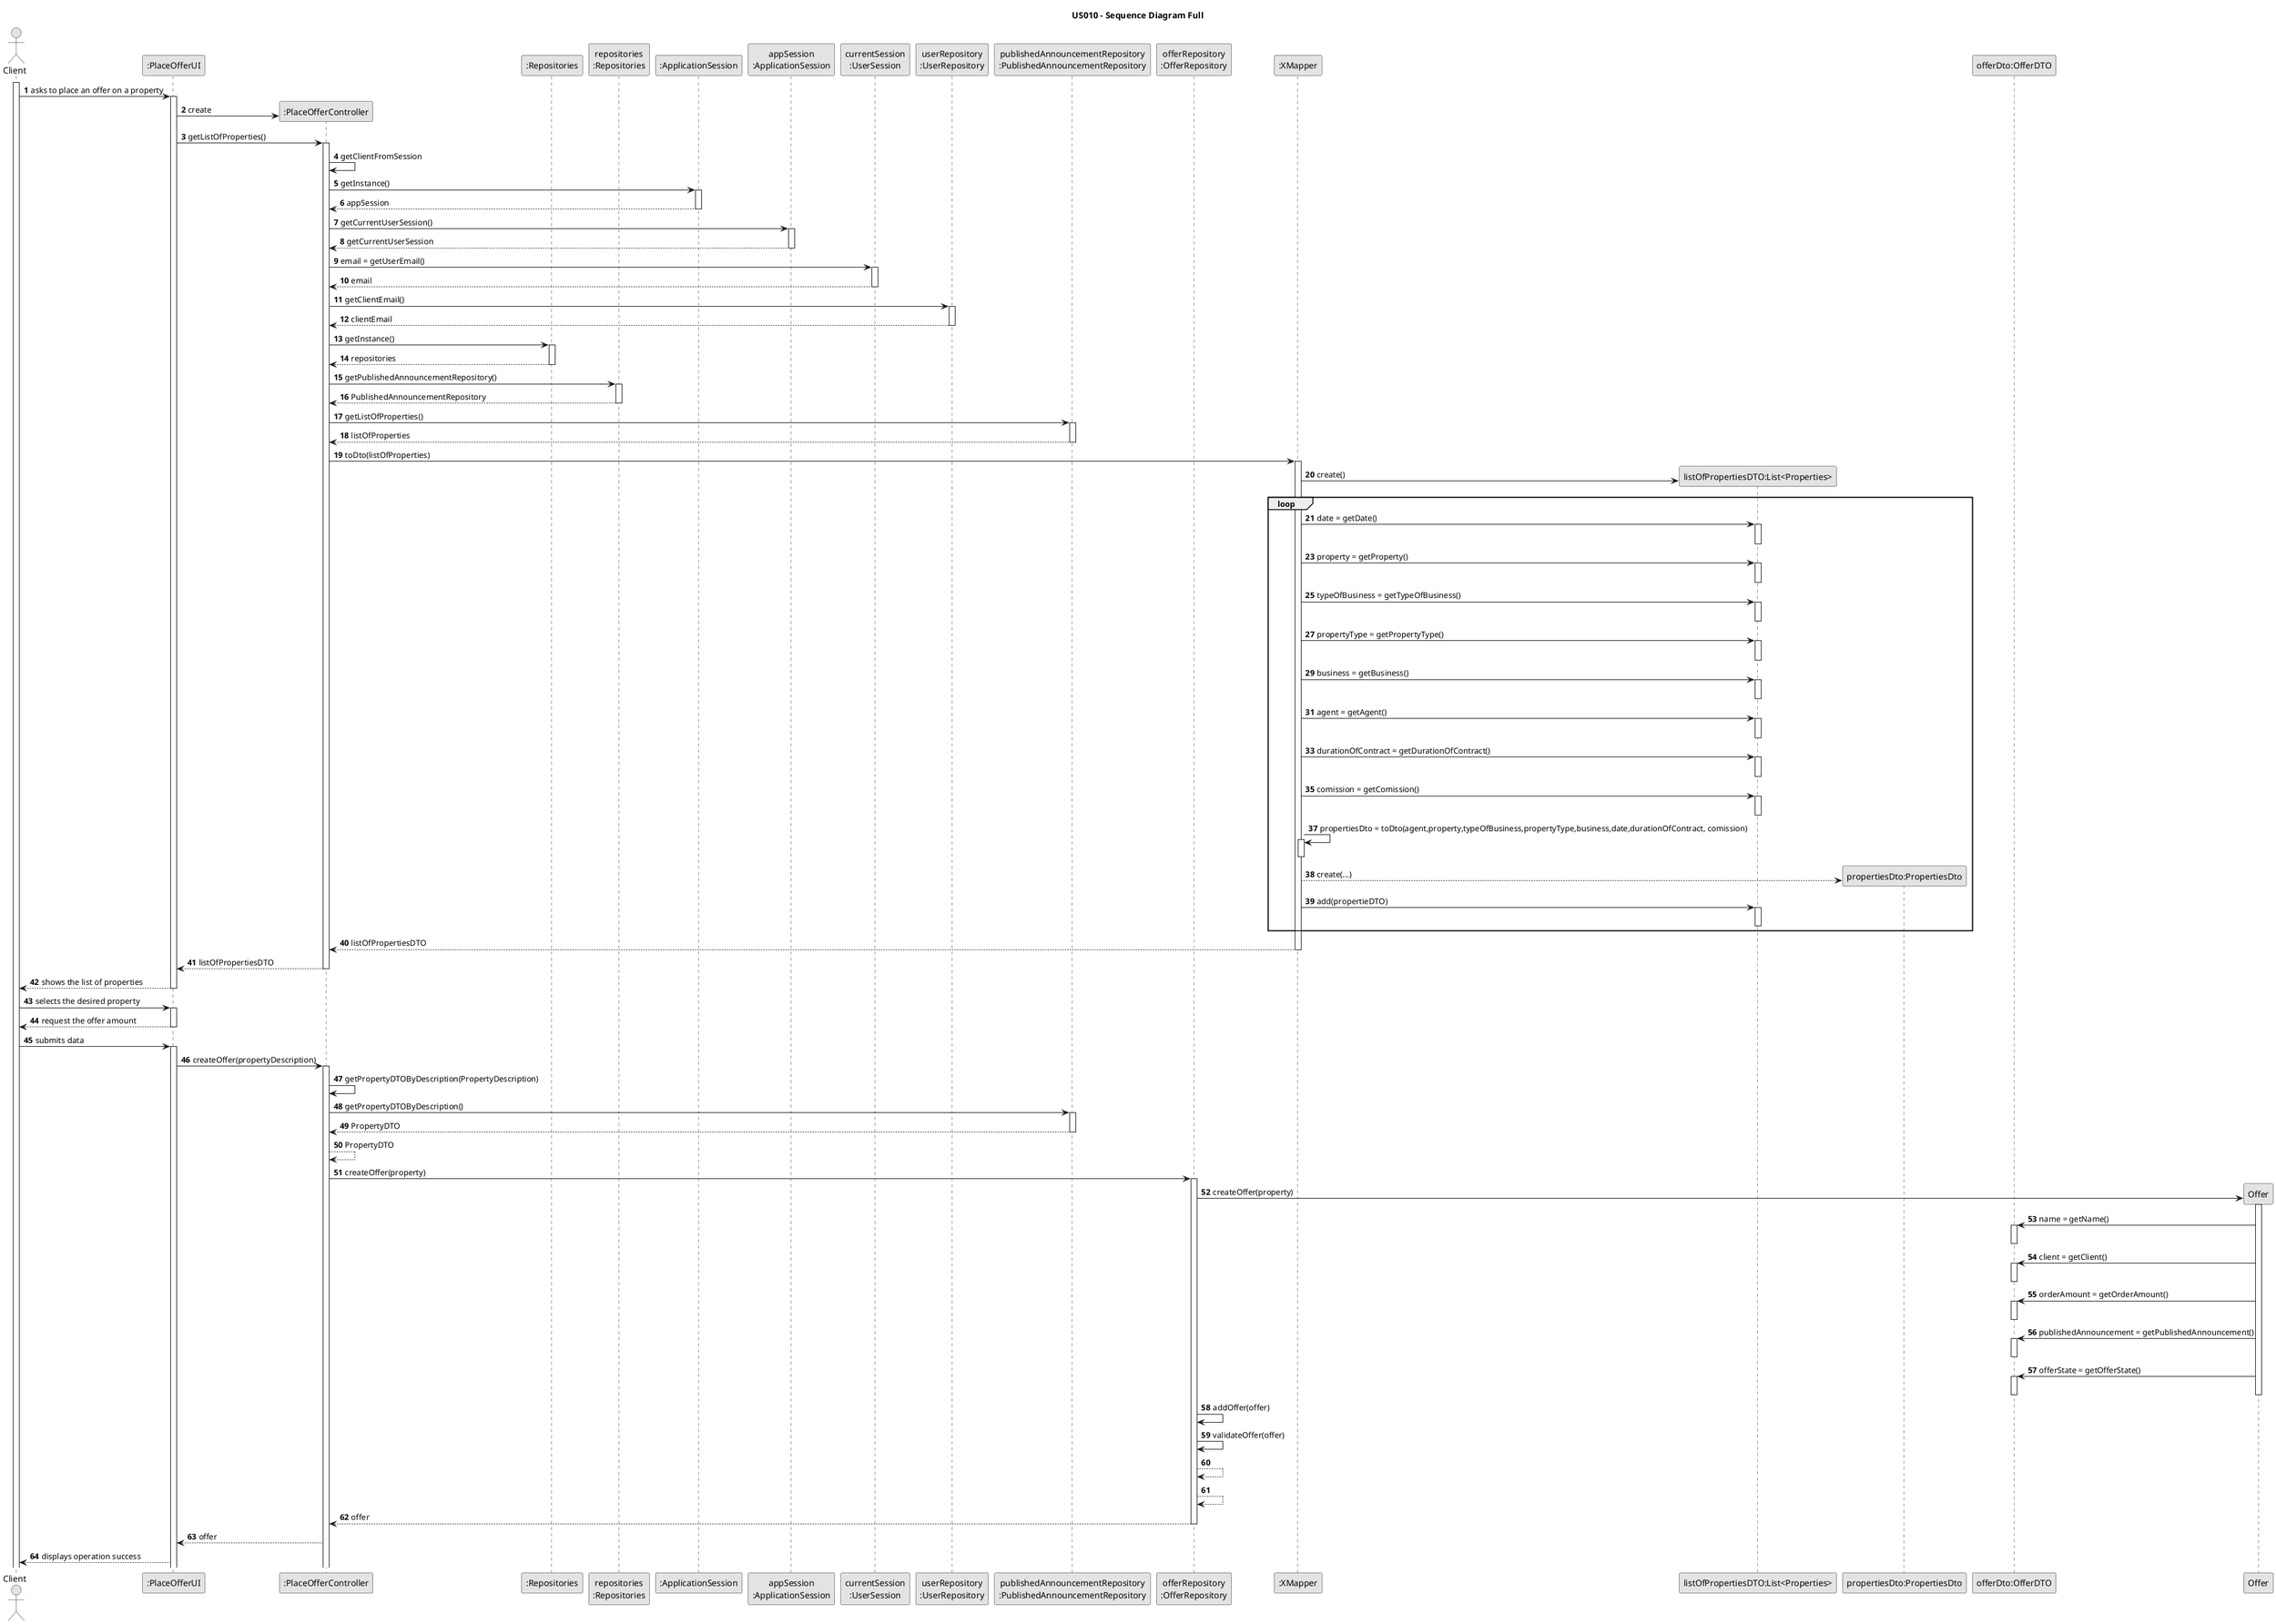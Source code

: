 @startuml

skinparam monochrome true
skinparam packageStyle rectangle
skinparam shadowing false

title US010 - Sequence Diagram Full

autonumber

actor "Client" as Client
participant ":PlaceOfferUI" as System
participant ":PlaceOfferController" as Controller
participant ":Repositories" as RepositorySingleton
participant "repositories\n:Repositories" as Repositories
participant ":ApplicationSession" as app
participant "appSession\n:ApplicationSession" as APP
participant "currentSession\n:UserSession" as User
participant "userRepository\n:UserRepository" as UserRepository
participant "publishedAnnouncementRepository\n:PublishedAnnouncementRepository" as PublishedAnnouncementRepository
participant "offerRepository\n:OfferRepository" as OfferRepository
participant ":XMapper" as XMapper
participant "listOfPropertiesDTO:List<Properties>" as listProperties
participant "propertiesDto:PropertiesDto" as PropertiesDto
participant "offerDto:OfferDTO" as offerDto
participant "Offer" as Offer

activate Client

Client -> System : asks to place an offer on a property
activate System

System -> Controller** : create

System -> Controller : getListOfProperties()
activate Controller

Controller -> Controller : getClientFromSession

Controller -> app : getInstance()
activate app

app --> Controller: appSession
deactivate app

Controller -> APP: getCurrentUserSession()
activate APP

APP --> Controller : getCurrentUserSession
deactivate APP

Controller -> User : email = getUserEmail()
activate User

User --> Controller : email
deactivate User

Controller -> UserRepository : getClientEmail()
activate UserRepository

UserRepository --> Controller : clientEmail
deactivate UserRepository

Controller -> RepositorySingleton : getInstance()
activate RepositorySingleton

RepositorySingleton --> Controller : repositories
deactivate RepositorySingleton

Controller -> Repositories : getPublishedAnnouncementRepository()
activate Repositories

Repositories --> Controller: PublishedAnnouncementRepository
deactivate Repositories

Controller -> PublishedAnnouncementRepository : getListOfProperties()
activate PublishedAnnouncementRepository

PublishedAnnouncementRepository --> Controller : listOfProperties
deactivate PublishedAnnouncementRepository

Controller -> XMapper : toDto(listOfProperties)
activate XMapper

XMapper -> listProperties**: create()

    loop

    XMapper -> listProperties: date = getDate()
    activate listProperties

    XMapper -[hidden]> listProperties
    deactivate listProperties

    XMapper -> listProperties: property = getProperty()
    activate listProperties

    XMapper -[hidden]> listProperties
    deactivate listProperties

    XMapper -> listProperties: typeOfBusiness = getTypeOfBusiness()
    activate listProperties

    XMapper -[hidden]> listProperties
    deactivate listProperties

    XMapper -> listProperties: propertyType = getPropertyType()
    activate listProperties

    XMapper -[hidden]> listProperties
    deactivate listProperties

    XMapper -> listProperties: business = getBusiness()
    activate listProperties

    XMapper -[hidden]> listProperties
    deactivate listProperties

    XMapper -> listProperties :agent = getAgent()
    activate listProperties

    XMapper -[hidden]> listProperties
    deactivate listProperties

    XMapper -> listProperties: durationOfContract = getDurationOfContract()
    activate listProperties

    XMapper -[hidden]> listProperties
    deactivate listProperties

    XMapper -> listProperties: comission = getComission()
    activate listProperties

    XMapper -[hidden]> listProperties
    deactivate listProperties

    XMapper -> XMapper : propertiesDto = toDto(agent,property,typeOfBusiness,propertyType,business,date,durationOfContract, comission)
    activate XMapper

    deactivate XMapper

    XMapper --> PropertiesDto**: create(...)

    XMapper -> listProperties: add(propertieDTO)
    activate listProperties

    deactivate listProperties
    end

XMapper --> Controller : listOfPropertiesDTO
deactivate XMapper

Controller --> System : listOfPropertiesDTO
deactivate Controller

System --> Client : shows the list of properties
deactivate System

Client -> System : selects the desired property
activate System

System --> Client : request the offer amount
deactivate System

Client -> System : submits data
activate System

System -> Controller : createOffer(propertyDescription)
activate Controller

Controller -> Controller : getPropertyDTOByDescription(PropertyDescription)

Controller -> PublishedAnnouncementRepository : getPropertyDTOByDescription()
activate PublishedAnnouncementRepository

PublishedAnnouncementRepository --> Controller : PropertyDTO
deactivate PublishedAnnouncementRepository

Controller --> Controller : PropertyDTO

Controller -> OfferRepository : createOffer(property)
activate OfferRepository

OfferRepository -> Offer** : createOffer(property)
activate Offer

Offer -> offerDto : name = getName()
activate offerDto
deactivate offerDto

Offer -> offerDto : client = getClient()
activate offerDto
deactivate offerDto

Offer -> offerDto : orderAmount = getOrderAmount()
activate offerDto
deactivate offerDto

Offer -> offerDto : publishedAnnouncement = getPublishedAnnouncement()
activate offerDto
deactivate offerDto

Offer -> offerDto : offerState = getOfferState()
activate offerDto
deactivate offerDto

deactivate Offer



OfferRepository -> OfferRepository : addOffer(offer)

OfferRepository -> OfferRepository : validateOffer(offer)

OfferRepository --> OfferRepository

OfferRepository --> OfferRepository

OfferRepository --> Controller : offer
deactivate OfferRepository

Controller --> System : offer

System --> Client : displays operation success

@enduml